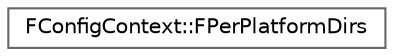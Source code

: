 digraph "Graphical Class Hierarchy"
{
 // INTERACTIVE_SVG=YES
 // LATEX_PDF_SIZE
  bgcolor="transparent";
  edge [fontname=Helvetica,fontsize=10,labelfontname=Helvetica,labelfontsize=10];
  node [fontname=Helvetica,fontsize=10,shape=box,height=0.2,width=0.4];
  rankdir="LR";
  Node0 [id="Node000000",label="FConfigContext::FPerPlatformDirs",height=0.2,width=0.4,color="grey40", fillcolor="white", style="filled",URL="$d1/d8b/structFConfigContext_1_1FPerPlatformDirs.html",tooltip=" "];
}
